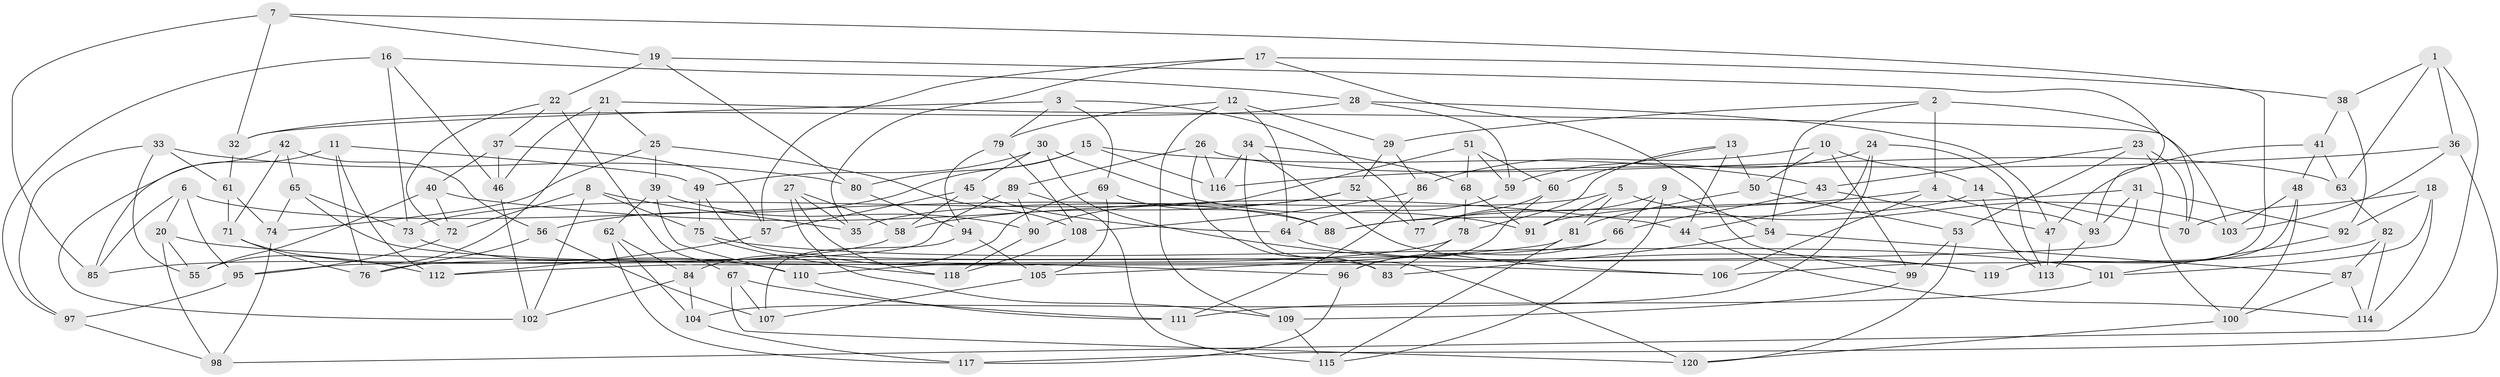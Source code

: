// coarse degree distribution, {7: 0.08333333333333333, 8: 0.13333333333333333, 6: 0.16666666666666666, 4: 0.4666666666666667, 12: 0.016666666666666666, 10: 0.05, 5: 0.05, 9: 0.016666666666666666, 3: 0.016666666666666666}
// Generated by graph-tools (version 1.1) at 2025/20/03/04/25 18:20:51]
// undirected, 120 vertices, 240 edges
graph export_dot {
graph [start="1"]
  node [color=gray90,style=filled];
  1;
  2;
  3;
  4;
  5;
  6;
  7;
  8;
  9;
  10;
  11;
  12;
  13;
  14;
  15;
  16;
  17;
  18;
  19;
  20;
  21;
  22;
  23;
  24;
  25;
  26;
  27;
  28;
  29;
  30;
  31;
  32;
  33;
  34;
  35;
  36;
  37;
  38;
  39;
  40;
  41;
  42;
  43;
  44;
  45;
  46;
  47;
  48;
  49;
  50;
  51;
  52;
  53;
  54;
  55;
  56;
  57;
  58;
  59;
  60;
  61;
  62;
  63;
  64;
  65;
  66;
  67;
  68;
  69;
  70;
  71;
  72;
  73;
  74;
  75;
  76;
  77;
  78;
  79;
  80;
  81;
  82;
  83;
  84;
  85;
  86;
  87;
  88;
  89;
  90;
  91;
  92;
  93;
  94;
  95;
  96;
  97;
  98;
  99;
  100;
  101;
  102;
  103;
  104;
  105;
  106;
  107;
  108;
  109;
  110;
  111;
  112;
  113;
  114;
  115;
  116;
  117;
  118;
  119;
  120;
  1 -- 98;
  1 -- 36;
  1 -- 38;
  1 -- 63;
  2 -- 54;
  2 -- 4;
  2 -- 29;
  2 -- 70;
  3 -- 32;
  3 -- 77;
  3 -- 79;
  3 -- 69;
  4 -- 88;
  4 -- 93;
  4 -- 106;
  5 -- 103;
  5 -- 81;
  5 -- 35;
  5 -- 91;
  6 -- 95;
  6 -- 88;
  6 -- 85;
  6 -- 20;
  7 -- 19;
  7 -- 85;
  7 -- 119;
  7 -- 32;
  8 -- 35;
  8 -- 75;
  8 -- 72;
  8 -- 102;
  9 -- 77;
  9 -- 115;
  9 -- 54;
  9 -- 66;
  10 -- 50;
  10 -- 99;
  10 -- 14;
  10 -- 86;
  11 -- 102;
  11 -- 76;
  11 -- 49;
  11 -- 112;
  12 -- 79;
  12 -- 109;
  12 -- 64;
  12 -- 29;
  13 -- 78;
  13 -- 50;
  13 -- 60;
  13 -- 44;
  14 -- 88;
  14 -- 113;
  14 -- 70;
  15 -- 56;
  15 -- 116;
  15 -- 80;
  15 -- 43;
  16 -- 46;
  16 -- 97;
  16 -- 28;
  16 -- 73;
  17 -- 57;
  17 -- 99;
  17 -- 38;
  17 -- 35;
  18 -- 92;
  18 -- 70;
  18 -- 101;
  18 -- 114;
  19 -- 93;
  19 -- 80;
  19 -- 22;
  20 -- 96;
  20 -- 55;
  20 -- 98;
  21 -- 46;
  21 -- 103;
  21 -- 25;
  21 -- 55;
  22 -- 67;
  22 -- 37;
  22 -- 72;
  23 -- 70;
  23 -- 100;
  23 -- 43;
  23 -- 53;
  24 -- 104;
  24 -- 44;
  24 -- 113;
  24 -- 59;
  25 -- 108;
  25 -- 39;
  25 -- 74;
  26 -- 63;
  26 -- 89;
  26 -- 83;
  26 -- 116;
  27 -- 35;
  27 -- 109;
  27 -- 118;
  27 -- 58;
  28 -- 32;
  28 -- 59;
  28 -- 47;
  29 -- 86;
  29 -- 52;
  30 -- 45;
  30 -- 91;
  30 -- 49;
  30 -- 119;
  31 -- 112;
  31 -- 93;
  31 -- 92;
  31 -- 91;
  32 -- 61;
  33 -- 80;
  33 -- 55;
  33 -- 61;
  33 -- 97;
  34 -- 116;
  34 -- 106;
  34 -- 120;
  34 -- 68;
  36 -- 103;
  36 -- 116;
  36 -- 117;
  37 -- 40;
  37 -- 57;
  37 -- 46;
  38 -- 41;
  38 -- 92;
  39 -- 110;
  39 -- 62;
  39 -- 90;
  40 -- 55;
  40 -- 44;
  40 -- 72;
  41 -- 47;
  41 -- 48;
  41 -- 63;
  42 -- 71;
  42 -- 65;
  42 -- 85;
  42 -- 56;
  43 -- 66;
  43 -- 47;
  44 -- 114;
  45 -- 58;
  45 -- 57;
  45 -- 64;
  46 -- 102;
  47 -- 113;
  48 -- 103;
  48 -- 100;
  48 -- 119;
  49 -- 75;
  49 -- 83;
  50 -- 53;
  50 -- 81;
  51 -- 73;
  51 -- 68;
  51 -- 60;
  51 -- 59;
  52 -- 90;
  52 -- 77;
  52 -- 58;
  53 -- 99;
  53 -- 120;
  54 -- 87;
  54 -- 83;
  56 -- 107;
  56 -- 76;
  57 -- 112;
  58 -- 85;
  59 -- 64;
  60 -- 77;
  60 -- 96;
  61 -- 71;
  61 -- 74;
  62 -- 117;
  62 -- 84;
  62 -- 104;
  63 -- 82;
  64 -- 119;
  65 -- 106;
  65 -- 73;
  65 -- 74;
  66 -- 96;
  66 -- 76;
  67 -- 111;
  67 -- 107;
  67 -- 120;
  68 -- 78;
  68 -- 91;
  69 -- 84;
  69 -- 88;
  69 -- 105;
  71 -- 112;
  71 -- 76;
  72 -- 95;
  73 -- 110;
  74 -- 98;
  75 -- 118;
  75 -- 101;
  78 -- 110;
  78 -- 83;
  79 -- 94;
  79 -- 108;
  80 -- 94;
  81 -- 115;
  81 -- 105;
  82 -- 114;
  82 -- 87;
  82 -- 106;
  84 -- 104;
  84 -- 102;
  86 -- 111;
  86 -- 108;
  87 -- 100;
  87 -- 114;
  89 -- 115;
  89 -- 95;
  89 -- 90;
  90 -- 118;
  92 -- 101;
  93 -- 113;
  94 -- 105;
  94 -- 107;
  95 -- 97;
  96 -- 117;
  97 -- 98;
  99 -- 109;
  100 -- 120;
  101 -- 111;
  104 -- 117;
  105 -- 107;
  108 -- 118;
  109 -- 115;
  110 -- 111;
}
